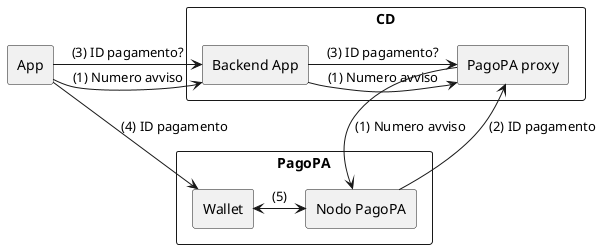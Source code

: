 @startuml

agent "App" as app
rectangle CD {
  agent "Backend App" as backendapp
  agent "PagoPA proxy" as pagopaproxy
}
rectangle PagoPA {
  agent "Nodo PagoPA" as nodopagopa
  agent "Wallet" as wallet
}

app -> backendapp : (1) Numero avviso
backendapp -> pagopaproxy : (1) Numero avviso
pagopaproxy -d-> nodopagopa : (1) Numero avviso

nodopagopa -> pagopaproxy : (2) ID pagamento
backendapp -> pagopaproxy : (3) ID pagamento?
app -> backendapp : (3) ID pagamento?

app -d-> wallet : (4) ID pagamento
wallet <-> nodopagopa : "(5)"

@enduml